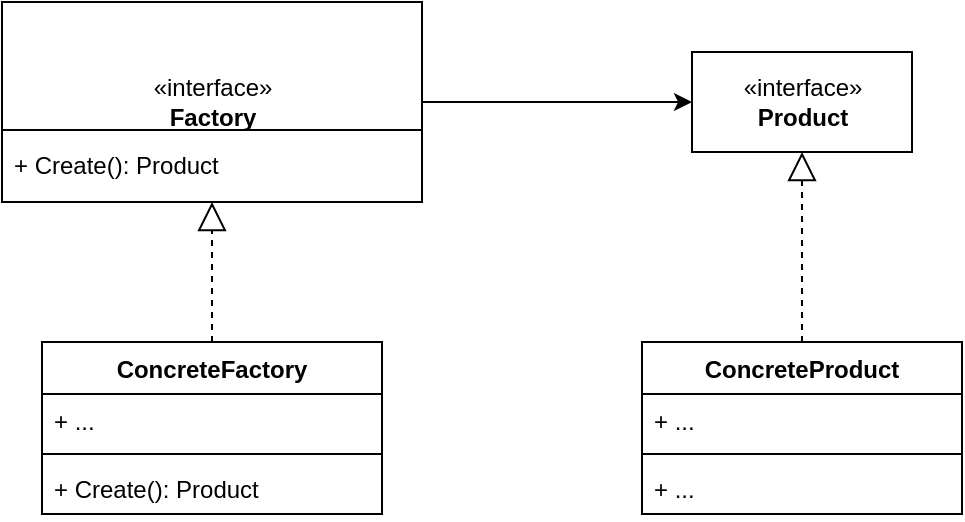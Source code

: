 <mxfile version="13.3.1" type="device"><diagram name="Page-1" id="c4acf3e9-155e-7222-9cf6-157b1a14988f"><mxGraphModel dx="1422" dy="816" grid="1" gridSize="10" guides="1" tooltips="1" connect="1" arrows="1" fold="1" page="1" pageScale="1" pageWidth="850" pageHeight="1100" background="#ffffff" math="0" shadow="0"><root><mxCell id="0"/><mxCell id="1" parent="0"/><mxCell id="7yP2Tka3tsGX3uXRpxZC-12" style="edgeStyle=orthogonalEdgeStyle;rounded=0;orthogonalLoop=1;jettySize=auto;html=1;exitX=1;exitY=0.5;exitDx=0;exitDy=0;entryX=0;entryY=0.5;entryDx=0;entryDy=0;strokeColor=#000000;" parent="1" source="7yP2Tka3tsGX3uXRpxZC-1" target="7yP2Tka3tsGX3uXRpxZC-11" edge="1"><mxGeometry relative="1" as="geometry"/></mxCell><mxCell id="7yP2Tka3tsGX3uXRpxZC-1" value="«interface»&lt;br&gt;&lt;b&gt;Factory&lt;/b&gt;" style="html=1;" parent="1" vertex="1"><mxGeometry x="170" y="70" width="210" height="100" as="geometry"/></mxCell><mxCell id="7yP2Tka3tsGX3uXRpxZC-2" value="" style="line;strokeWidth=1;fillColor=none;align=left;verticalAlign=middle;spacingTop=-1;spacingLeft=3;spacingRight=3;rotatable=0;labelPosition=right;points=[];portConstraint=eastwest;" parent="1" vertex="1"><mxGeometry x="170" y="130" width="210" height="8" as="geometry"/></mxCell><mxCell id="7yP2Tka3tsGX3uXRpxZC-4" value="+ Create(): Product" style="text;strokeColor=none;fillColor=none;align=left;verticalAlign=top;spacingLeft=4;spacingRight=4;overflow=hidden;rotatable=0;points=[[0,0.5],[1,0.5]];portConstraint=eastwest;" parent="1" vertex="1"><mxGeometry x="170" y="138" width="210" height="26" as="geometry"/></mxCell><mxCell id="7yP2Tka3tsGX3uXRpxZC-10" value="" style="endArrow=block;dashed=1;endFill=0;endSize=12;html=1;strokeColor=#000000;entryX=0.5;entryY=1;entryDx=0;entryDy=0;exitX=0.5;exitY=0;exitDx=0;exitDy=0;" parent="1" source="7yP2Tka3tsGX3uXRpxZC-5" target="7yP2Tka3tsGX3uXRpxZC-1" edge="1"><mxGeometry width="160" relative="1" as="geometry"><mxPoint x="250" y="200" as="sourcePoint"/><mxPoint x="410" y="200" as="targetPoint"/></mxGeometry></mxCell><mxCell id="7yP2Tka3tsGX3uXRpxZC-5" value="ConcreteFactory" style="swimlane;fontStyle=1;align=center;verticalAlign=top;childLayout=stackLayout;horizontal=1;startSize=26;horizontalStack=0;resizeParent=1;resizeParentMax=0;resizeLast=0;collapsible=1;marginBottom=0;" parent="1" vertex="1"><mxGeometry x="190" y="240" width="170" height="86" as="geometry"/></mxCell><mxCell id="7yP2Tka3tsGX3uXRpxZC-6" value="+ ..." style="text;strokeColor=none;fillColor=none;align=left;verticalAlign=top;spacingLeft=4;spacingRight=4;overflow=hidden;rotatable=0;points=[[0,0.5],[1,0.5]];portConstraint=eastwest;" parent="7yP2Tka3tsGX3uXRpxZC-5" vertex="1"><mxGeometry y="26" width="170" height="26" as="geometry"/></mxCell><mxCell id="7yP2Tka3tsGX3uXRpxZC-7" value="" style="line;strokeWidth=1;fillColor=none;align=left;verticalAlign=middle;spacingTop=-1;spacingLeft=3;spacingRight=3;rotatable=0;labelPosition=right;points=[];portConstraint=eastwest;" parent="7yP2Tka3tsGX3uXRpxZC-5" vertex="1"><mxGeometry y="52" width="170" height="8" as="geometry"/></mxCell><mxCell id="7yP2Tka3tsGX3uXRpxZC-8" value="+ Create(): Product" style="text;strokeColor=none;fillColor=none;align=left;verticalAlign=top;spacingLeft=4;spacingRight=4;overflow=hidden;rotatable=0;points=[[0,0.5],[1,0.5]];portConstraint=eastwest;" parent="7yP2Tka3tsGX3uXRpxZC-5" vertex="1"><mxGeometry y="60" width="170" height="26" as="geometry"/></mxCell><mxCell id="7yP2Tka3tsGX3uXRpxZC-11" value="«interface»&lt;br&gt;&lt;b&gt;Product&lt;/b&gt;" style="html=1;" parent="1" vertex="1"><mxGeometry x="515" y="95" width="110" height="50" as="geometry"/></mxCell><mxCell id="7yP2Tka3tsGX3uXRpxZC-15" value="ConcreteProduct" style="swimlane;fontStyle=1;align=center;verticalAlign=top;childLayout=stackLayout;horizontal=1;startSize=26;horizontalStack=0;resizeParent=1;resizeParentMax=0;resizeLast=0;collapsible=1;marginBottom=0;" parent="1" vertex="1"><mxGeometry x="490" y="240" width="160" height="86" as="geometry"/></mxCell><mxCell id="7yP2Tka3tsGX3uXRpxZC-16" value="+ ..." style="text;strokeColor=none;fillColor=none;align=left;verticalAlign=top;spacingLeft=4;spacingRight=4;overflow=hidden;rotatable=0;points=[[0,0.5],[1,0.5]];portConstraint=eastwest;" parent="7yP2Tka3tsGX3uXRpxZC-15" vertex="1"><mxGeometry y="26" width="160" height="26" as="geometry"/></mxCell><mxCell id="7yP2Tka3tsGX3uXRpxZC-17" value="" style="line;strokeWidth=1;fillColor=none;align=left;verticalAlign=middle;spacingTop=-1;spacingLeft=3;spacingRight=3;rotatable=0;labelPosition=right;points=[];portConstraint=eastwest;" parent="7yP2Tka3tsGX3uXRpxZC-15" vertex="1"><mxGeometry y="52" width="160" height="8" as="geometry"/></mxCell><mxCell id="7yP2Tka3tsGX3uXRpxZC-18" value="+ ..." style="text;strokeColor=none;fillColor=none;align=left;verticalAlign=top;spacingLeft=4;spacingRight=4;overflow=hidden;rotatable=0;points=[[0,0.5],[1,0.5]];portConstraint=eastwest;" parent="7yP2Tka3tsGX3uXRpxZC-15" vertex="1"><mxGeometry y="60" width="160" height="26" as="geometry"/></mxCell><mxCell id="7yP2Tka3tsGX3uXRpxZC-20" value="" style="endArrow=block;dashed=1;endFill=0;endSize=12;html=1;strokeColor=#000000;exitX=0.5;exitY=0;exitDx=0;exitDy=0;entryX=0.5;entryY=1;entryDx=0;entryDy=0;" parent="1" source="7yP2Tka3tsGX3uXRpxZC-15" target="7yP2Tka3tsGX3uXRpxZC-11" edge="1"><mxGeometry width="160" relative="1" as="geometry"><mxPoint x="574.5" y="215" as="sourcePoint"/><mxPoint x="610" y="190" as="targetPoint"/></mxGeometry></mxCell></root></mxGraphModel></diagram></mxfile>
